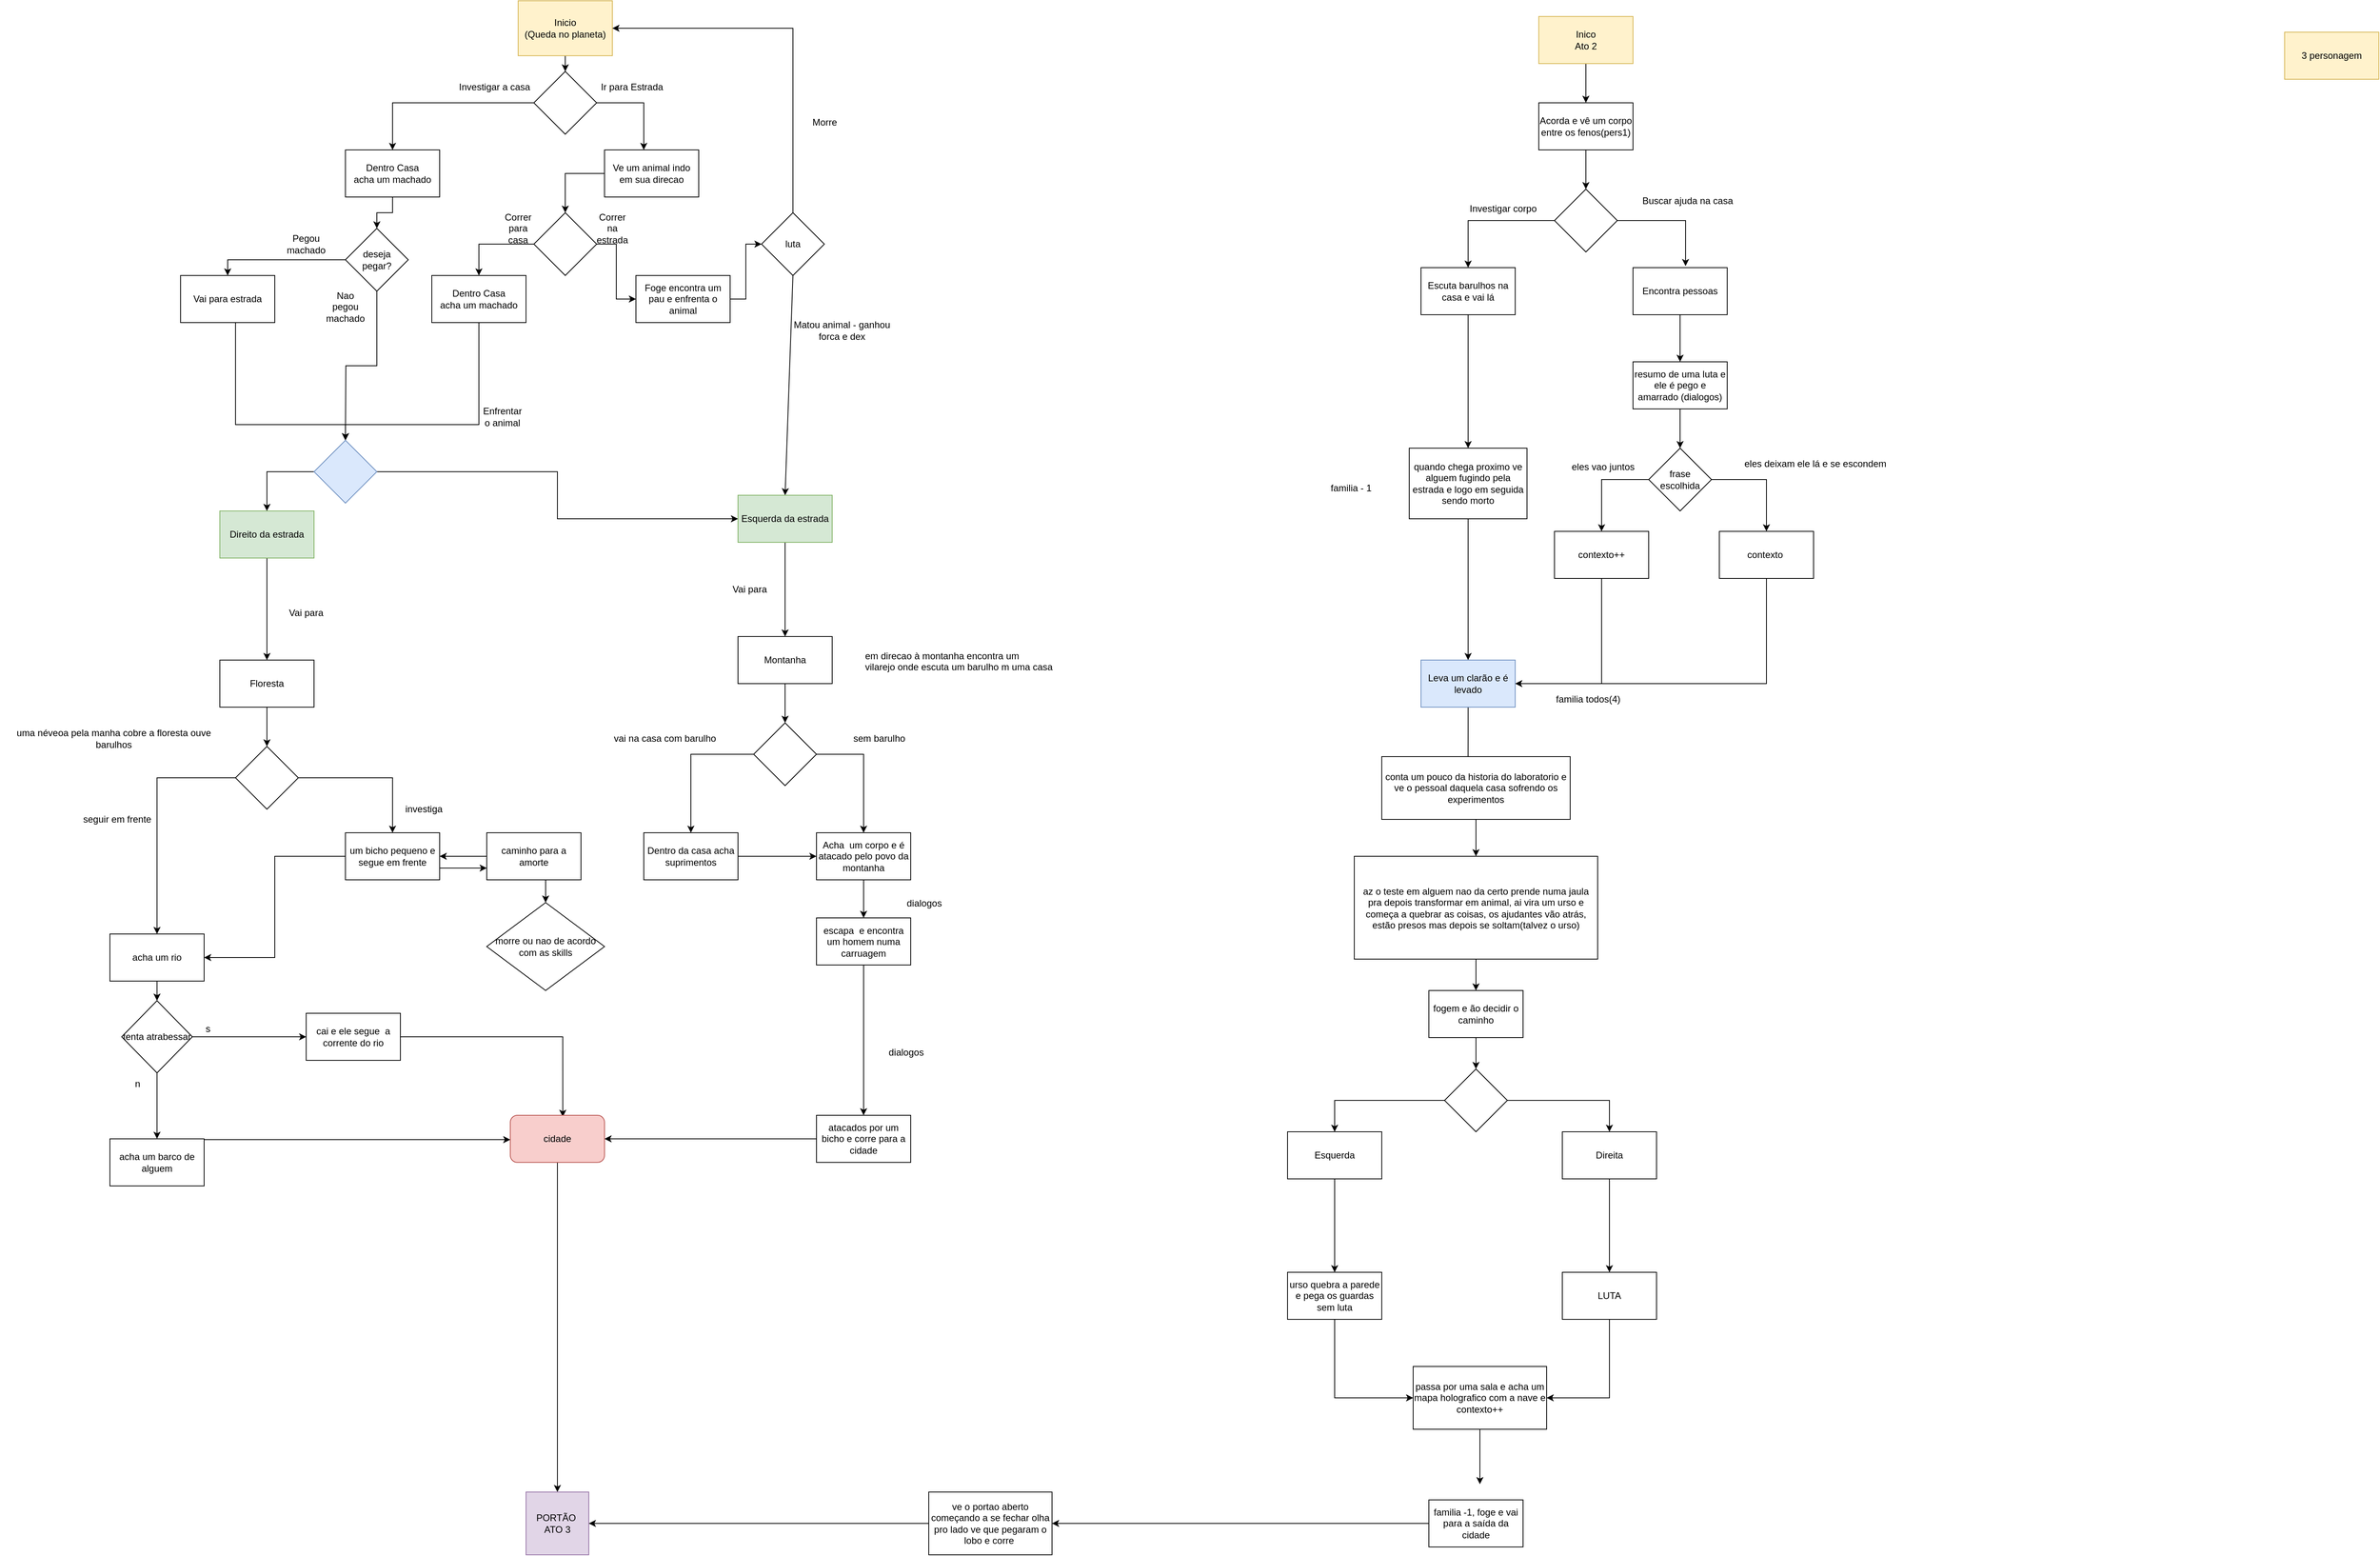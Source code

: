 <mxfile version="12.2.6" type="device" pages="1"><diagram id="U2qiYcvp2Oqb2b_URxkr" name="Page-1"><mxGraphModel dx="1734" dy="500" grid="1" gridSize="10" guides="1" tooltips="1" connect="1" arrows="1" fold="1" page="1" pageScale="1" pageWidth="827" pageHeight="1169" math="0" shadow="0"><root><mxCell id="0"/><mxCell id="1" parent="0"/><mxCell id="ryqL5AeOhukNmF9SLGdR-8" style="edgeStyle=orthogonalEdgeStyle;rounded=0;orthogonalLoop=1;jettySize=auto;html=1;" parent="1" source="ryqL5AeOhukNmF9SLGdR-1" target="ryqL5AeOhukNmF9SLGdR-7" edge="1"><mxGeometry relative="1" as="geometry"/></mxCell><mxCell id="ryqL5AeOhukNmF9SLGdR-1" value="Inicio&lt;br&gt;(Queda no planeta)" style="rounded=0;whiteSpace=wrap;html=1;fillColor=#fff2cc;strokeColor=#d6b656;" parent="1" vertex="1"><mxGeometry x="430" width="120" height="70" as="geometry"/></mxCell><mxCell id="ryqL5AeOhukNmF9SLGdR-35" style="edgeStyle=orthogonalEdgeStyle;rounded=0;orthogonalLoop=1;jettySize=auto;html=1;entryX=0.5;entryY=0;entryDx=0;entryDy=0;" parent="1" source="ryqL5AeOhukNmF9SLGdR-3" target="ryqL5AeOhukNmF9SLGdR-34" edge="1"><mxGeometry relative="1" as="geometry"/></mxCell><mxCell id="ryqL5AeOhukNmF9SLGdR-3" value="Dentro Casa&lt;br&gt;acha um machado" style="rounded=0;whiteSpace=wrap;html=1;" parent="1" vertex="1"><mxGeometry x="210" y="190" width="120" height="60" as="geometry"/></mxCell><mxCell id="ryqL5AeOhukNmF9SLGdR-14" style="edgeStyle=orthogonalEdgeStyle;rounded=0;orthogonalLoop=1;jettySize=auto;html=1;entryX=0.5;entryY=0;entryDx=0;entryDy=0;" parent="1" source="ryqL5AeOhukNmF9SLGdR-4" target="ryqL5AeOhukNmF9SLGdR-13" edge="1"><mxGeometry relative="1" as="geometry"/></mxCell><mxCell id="ryqL5AeOhukNmF9SLGdR-4" value="Ve um animal indo em sua direcao" style="rounded=0;whiteSpace=wrap;html=1;" parent="1" vertex="1"><mxGeometry x="540" y="190" width="120" height="60" as="geometry"/></mxCell><mxCell id="ryqL5AeOhukNmF9SLGdR-9" style="edgeStyle=orthogonalEdgeStyle;rounded=0;orthogonalLoop=1;jettySize=auto;html=1;" parent="1" source="ryqL5AeOhukNmF9SLGdR-7" target="ryqL5AeOhukNmF9SLGdR-3" edge="1"><mxGeometry relative="1" as="geometry"/></mxCell><mxCell id="ryqL5AeOhukNmF9SLGdR-10" style="edgeStyle=orthogonalEdgeStyle;rounded=0;orthogonalLoop=1;jettySize=auto;html=1;" parent="1" source="ryqL5AeOhukNmF9SLGdR-7" target="ryqL5AeOhukNmF9SLGdR-4" edge="1"><mxGeometry relative="1" as="geometry"><Array as="points"><mxPoint x="590" y="130"/></Array></mxGeometry></mxCell><mxCell id="ryqL5AeOhukNmF9SLGdR-7" value="" style="rhombus;whiteSpace=wrap;html=1;" parent="1" vertex="1"><mxGeometry x="450" y="90" width="80" height="80" as="geometry"/></mxCell><mxCell id="ryqL5AeOhukNmF9SLGdR-11" value="Ir para Estrada" style="text;html=1;strokeColor=none;fillColor=none;align=center;verticalAlign=middle;whiteSpace=wrap;rounded=0;" parent="1" vertex="1"><mxGeometry x="530" y="100" width="90" height="20" as="geometry"/></mxCell><mxCell id="ryqL5AeOhukNmF9SLGdR-12" value="Investigar a casa" style="text;html=1;strokeColor=none;fillColor=none;align=center;verticalAlign=middle;whiteSpace=wrap;rounded=0;" parent="1" vertex="1"><mxGeometry x="350" y="100" width="100" height="20" as="geometry"/></mxCell><mxCell id="ryqL5AeOhukNmF9SLGdR-17" style="edgeStyle=orthogonalEdgeStyle;rounded=0;orthogonalLoop=1;jettySize=auto;html=1;entryX=0;entryY=0.5;entryDx=0;entryDy=0;" parent="1" source="ryqL5AeOhukNmF9SLGdR-13" target="ryqL5AeOhukNmF9SLGdR-16" edge="1"><mxGeometry relative="1" as="geometry"/></mxCell><mxCell id="ryqL5AeOhukNmF9SLGdR-27" style="edgeStyle=orthogonalEdgeStyle;rounded=0;orthogonalLoop=1;jettySize=auto;html=1;entryX=0.5;entryY=0;entryDx=0;entryDy=0;" parent="1" source="ryqL5AeOhukNmF9SLGdR-13" target="ryqL5AeOhukNmF9SLGdR-26" edge="1"><mxGeometry relative="1" as="geometry"/></mxCell><mxCell id="ryqL5AeOhukNmF9SLGdR-13" value="" style="rhombus;whiteSpace=wrap;html=1;" parent="1" vertex="1"><mxGeometry x="450" y="270" width="80" height="80" as="geometry"/></mxCell><mxCell id="ryqL5AeOhukNmF9SLGdR-21" style="edgeStyle=orthogonalEdgeStyle;rounded=0;orthogonalLoop=1;jettySize=auto;html=1;entryX=0;entryY=0.5;entryDx=0;entryDy=0;" parent="1" source="ryqL5AeOhukNmF9SLGdR-16" target="ryqL5AeOhukNmF9SLGdR-20" edge="1"><mxGeometry relative="1" as="geometry"/></mxCell><mxCell id="ryqL5AeOhukNmF9SLGdR-16" value="Foge encontra um pau e enfrenta o animal" style="rounded=0;whiteSpace=wrap;html=1;" parent="1" vertex="1"><mxGeometry x="580" y="350" width="120" height="60" as="geometry"/></mxCell><mxCell id="ryqL5AeOhukNmF9SLGdR-18" value="Correr na estrada" style="text;html=1;strokeColor=none;fillColor=none;align=center;verticalAlign=middle;whiteSpace=wrap;rounded=0;" parent="1" vertex="1"><mxGeometry x="530" y="280" width="40" height="20" as="geometry"/></mxCell><mxCell id="ryqL5AeOhukNmF9SLGdR-19" value="Correr para casa" style="text;html=1;strokeColor=none;fillColor=none;align=center;verticalAlign=middle;whiteSpace=wrap;rounded=0;" parent="1" vertex="1"><mxGeometry x="410" y="280" width="40" height="20" as="geometry"/></mxCell><mxCell id="ryqL5AeOhukNmF9SLGdR-22" style="edgeStyle=orthogonalEdgeStyle;rounded=0;orthogonalLoop=1;jettySize=auto;html=1;entryX=1;entryY=0.5;entryDx=0;entryDy=0;" parent="1" source="ryqL5AeOhukNmF9SLGdR-20" target="ryqL5AeOhukNmF9SLGdR-1" edge="1"><mxGeometry relative="1" as="geometry"><mxPoint x="780" y="20" as="targetPoint"/><Array as="points"><mxPoint x="780" y="35"/></Array></mxGeometry></mxCell><mxCell id="ryqL5AeOhukNmF9SLGdR-20" value="luta" style="rhombus;whiteSpace=wrap;html=1;" parent="1" vertex="1"><mxGeometry x="740" y="270" width="80" height="80" as="geometry"/></mxCell><mxCell id="ryqL5AeOhukNmF9SLGdR-23" value="Morre" style="text;html=1;strokeColor=none;fillColor=none;align=center;verticalAlign=middle;whiteSpace=wrap;rounded=0;" parent="1" vertex="1"><mxGeometry x="787.5" y="130" width="65" height="50" as="geometry"/></mxCell><mxCell id="ryqL5AeOhukNmF9SLGdR-24" value="" style="endArrow=classic;html=1;exitX=0.5;exitY=1;exitDx=0;exitDy=0;entryX=0.5;entryY=0;entryDx=0;entryDy=0;" parent="1" source="ryqL5AeOhukNmF9SLGdR-20" target="ryqL5AeOhukNmF9SLGdR-46" edge="1"><mxGeometry width="50" height="50" relative="1" as="geometry"><mxPoint x="760" y="430" as="sourcePoint"/><mxPoint x="780" y="410" as="targetPoint"/></mxGeometry></mxCell><mxCell id="ryqL5AeOhukNmF9SLGdR-25" value="Matou animal - ganhou forca e dex&lt;br&gt;" style="text;html=1;strokeColor=none;fillColor=none;align=center;verticalAlign=middle;whiteSpace=wrap;rounded=0;" parent="1" vertex="1"><mxGeometry x="780" y="390" width="125" height="60" as="geometry"/></mxCell><mxCell id="5Y2vTvkrrukpFgFzUwkt-1" style="edgeStyle=orthogonalEdgeStyle;rounded=0;orthogonalLoop=1;jettySize=auto;html=1;exitX=0.5;exitY=1;exitDx=0;exitDy=0;entryX=0.5;entryY=0;entryDx=0;entryDy=0;" parent="1" source="ryqL5AeOhukNmF9SLGdR-26" target="ryqL5AeOhukNmF9SLGdR-48" edge="1"><mxGeometry relative="1" as="geometry"><Array as="points"><mxPoint x="380" y="540"/><mxPoint x="210" y="540"/></Array></mxGeometry></mxCell><mxCell id="ryqL5AeOhukNmF9SLGdR-26" value="Dentro Casa&lt;br&gt;acha um machado" style="rounded=0;whiteSpace=wrap;html=1;" parent="1" vertex="1"><mxGeometry x="320" y="350" width="120" height="60" as="geometry"/></mxCell><mxCell id="ryqL5AeOhukNmF9SLGdR-33" value="Enfrentar o animal" style="text;html=1;strokeColor=none;fillColor=none;align=center;verticalAlign=middle;whiteSpace=wrap;rounded=0;" parent="1" vertex="1"><mxGeometry x="390" y="520" width="40" height="20" as="geometry"/></mxCell><mxCell id="ryqL5AeOhukNmF9SLGdR-36" style="edgeStyle=orthogonalEdgeStyle;rounded=0;orthogonalLoop=1;jettySize=auto;html=1;entryX=0.5;entryY=0;entryDx=0;entryDy=0;" parent="1" source="ryqL5AeOhukNmF9SLGdR-34" target="ryqL5AeOhukNmF9SLGdR-38" edge="1"><mxGeometry relative="1" as="geometry"><mxPoint x="180" y="330" as="targetPoint"/></mxGeometry></mxCell><mxCell id="ryqL5AeOhukNmF9SLGdR-40" style="edgeStyle=orthogonalEdgeStyle;rounded=0;orthogonalLoop=1;jettySize=auto;html=1;" parent="1" source="ryqL5AeOhukNmF9SLGdR-34" edge="1"><mxGeometry relative="1" as="geometry"><mxPoint x="210" y="560" as="targetPoint"/></mxGeometry></mxCell><mxCell id="ryqL5AeOhukNmF9SLGdR-34" value="deseja &lt;br&gt;pegar?" style="rhombus;whiteSpace=wrap;html=1;" parent="1" vertex="1"><mxGeometry x="210" y="290" width="80" height="80" as="geometry"/></mxCell><mxCell id="ryqL5AeOhukNmF9SLGdR-49" style="edgeStyle=orthogonalEdgeStyle;rounded=0;orthogonalLoop=1;jettySize=auto;html=1;entryX=0.5;entryY=0;entryDx=0;entryDy=0;" parent="1" source="ryqL5AeOhukNmF9SLGdR-38" target="ryqL5AeOhukNmF9SLGdR-48" edge="1"><mxGeometry relative="1" as="geometry"><Array as="points"><mxPoint x="70" y="540"/><mxPoint x="210" y="540"/></Array></mxGeometry></mxCell><mxCell id="ryqL5AeOhukNmF9SLGdR-38" value="Vai para estrada" style="rounded=0;whiteSpace=wrap;html=1;" parent="1" vertex="1"><mxGeometry y="350" width="120" height="60" as="geometry"/></mxCell><mxCell id="ryqL5AeOhukNmF9SLGdR-41" value="Nao pegou machado" style="text;html=1;strokeColor=none;fillColor=none;align=center;verticalAlign=middle;whiteSpace=wrap;rounded=0;" parent="1" vertex="1"><mxGeometry x="190" y="380" width="40" height="20" as="geometry"/></mxCell><mxCell id="ryqL5AeOhukNmF9SLGdR-42" value="Pegou machado" style="text;html=1;strokeColor=none;fillColor=none;align=center;verticalAlign=middle;whiteSpace=wrap;rounded=0;" parent="1" vertex="1"><mxGeometry x="140" y="300" width="40" height="20" as="geometry"/></mxCell><mxCell id="aaVtyTD0Q7FoSZ9LjQFX-4" style="edgeStyle=orthogonalEdgeStyle;rounded=0;orthogonalLoop=1;jettySize=auto;html=1;exitX=0.5;exitY=1;exitDx=0;exitDy=0;" parent="1" source="ryqL5AeOhukNmF9SLGdR-46" target="aaVtyTD0Q7FoSZ9LjQFX-3" edge="1"><mxGeometry relative="1" as="geometry"/></mxCell><mxCell id="ryqL5AeOhukNmF9SLGdR-46" value="Esquerda da estrada" style="rounded=0;whiteSpace=wrap;html=1;fillColor=#d5e8d4;strokeColor=#82b366;" parent="1" vertex="1"><mxGeometry x="710" y="630" width="120" height="60" as="geometry"/></mxCell><mxCell id="aaVtyTD0Q7FoSZ9LjQFX-2" style="edgeStyle=orthogonalEdgeStyle;rounded=0;orthogonalLoop=1;jettySize=auto;html=1;exitX=0.5;exitY=1;exitDx=0;exitDy=0;" parent="1" source="ryqL5AeOhukNmF9SLGdR-47" target="aaVtyTD0Q7FoSZ9LjQFX-1" edge="1"><mxGeometry relative="1" as="geometry"/></mxCell><mxCell id="ryqL5AeOhukNmF9SLGdR-47" value="Direito da estrada" style="rounded=0;whiteSpace=wrap;html=1;fillColor=#d5e8d4;strokeColor=#82b366;" parent="1" vertex="1"><mxGeometry x="50" y="650" width="120" height="60" as="geometry"/></mxCell><mxCell id="ryqL5AeOhukNmF9SLGdR-50" style="edgeStyle=orthogonalEdgeStyle;rounded=0;orthogonalLoop=1;jettySize=auto;html=1;entryX=0.5;entryY=0;entryDx=0;entryDy=0;" parent="1" source="ryqL5AeOhukNmF9SLGdR-48" target="ryqL5AeOhukNmF9SLGdR-47" edge="1"><mxGeometry relative="1" as="geometry"><Array as="points"><mxPoint x="110" y="600"/></Array></mxGeometry></mxCell><mxCell id="Y5-E0a8Ts1Yp2OZv3IG2-51" style="edgeStyle=orthogonalEdgeStyle;rounded=0;orthogonalLoop=1;jettySize=auto;html=1;entryX=0;entryY=0.5;entryDx=0;entryDy=0;" parent="1" source="ryqL5AeOhukNmF9SLGdR-48" target="ryqL5AeOhukNmF9SLGdR-46" edge="1"><mxGeometry relative="1" as="geometry"/></mxCell><mxCell id="ryqL5AeOhukNmF9SLGdR-48" value="" style="rhombus;whiteSpace=wrap;html=1;fillColor=#dae8fc;strokeColor=#6c8ebf;" parent="1" vertex="1"><mxGeometry x="170" y="560" width="80" height="80" as="geometry"/></mxCell><mxCell id="aaVtyTD0Q7FoSZ9LjQFX-10" style="edgeStyle=orthogonalEdgeStyle;rounded=0;orthogonalLoop=1;jettySize=auto;html=1;exitX=0.5;exitY=1;exitDx=0;exitDy=0;entryX=0.5;entryY=0;entryDx=0;entryDy=0;" parent="1" source="aaVtyTD0Q7FoSZ9LjQFX-1" target="aaVtyTD0Q7FoSZ9LjQFX-8" edge="1"><mxGeometry relative="1" as="geometry"/></mxCell><mxCell id="aaVtyTD0Q7FoSZ9LjQFX-1" value="Floresta" style="rounded=0;whiteSpace=wrap;html=1;" parent="1" vertex="1"><mxGeometry x="50" y="840" width="120" height="60" as="geometry"/></mxCell><mxCell id="aaVtyTD0Q7FoSZ9LjQFX-25" style="edgeStyle=orthogonalEdgeStyle;rounded=0;orthogonalLoop=1;jettySize=auto;html=1;exitX=0.5;exitY=1;exitDx=0;exitDy=0;entryX=0.5;entryY=0;entryDx=0;entryDy=0;" parent="1" source="aaVtyTD0Q7FoSZ9LjQFX-3" target="aaVtyTD0Q7FoSZ9LjQFX-7" edge="1"><mxGeometry relative="1" as="geometry"/></mxCell><mxCell id="aaVtyTD0Q7FoSZ9LjQFX-3" value="Montanha" style="rounded=0;whiteSpace=wrap;html=1;" parent="1" vertex="1"><mxGeometry x="710" y="810" width="120" height="60" as="geometry"/></mxCell><mxCell id="aaVtyTD0Q7FoSZ9LjQFX-5" value="Vai para" style="text;html=1;strokeColor=none;fillColor=none;align=center;verticalAlign=middle;whiteSpace=wrap;rounded=0;" parent="1" vertex="1"><mxGeometry x="125" y="770" width="70" height="20" as="geometry"/></mxCell><mxCell id="aaVtyTD0Q7FoSZ9LjQFX-6" value="Vai para" style="text;html=1;strokeColor=none;fillColor=none;align=center;verticalAlign=middle;whiteSpace=wrap;rounded=0;" parent="1" vertex="1"><mxGeometry x="690" y="740" width="70" height="20" as="geometry"/></mxCell><mxCell id="aaVtyTD0Q7FoSZ9LjQFX-23" style="edgeStyle=orthogonalEdgeStyle;rounded=0;orthogonalLoop=1;jettySize=auto;html=1;exitX=0;exitY=0.5;exitDx=0;exitDy=0;" parent="1" source="aaVtyTD0Q7FoSZ9LjQFX-7" target="aaVtyTD0Q7FoSZ9LjQFX-18" edge="1"><mxGeometry relative="1" as="geometry"/></mxCell><mxCell id="aaVtyTD0Q7FoSZ9LjQFX-24" style="edgeStyle=orthogonalEdgeStyle;rounded=0;orthogonalLoop=1;jettySize=auto;html=1;exitX=1;exitY=0.5;exitDx=0;exitDy=0;" parent="1" source="aaVtyTD0Q7FoSZ9LjQFX-7" target="aaVtyTD0Q7FoSZ9LjQFX-19" edge="1"><mxGeometry relative="1" as="geometry"/></mxCell><mxCell id="aaVtyTD0Q7FoSZ9LjQFX-7" value="" style="rhombus;whiteSpace=wrap;html=1;" parent="1" vertex="1"><mxGeometry x="730" y="920" width="80" height="80" as="geometry"/></mxCell><mxCell id="aaVtyTD0Q7FoSZ9LjQFX-13" style="edgeStyle=orthogonalEdgeStyle;rounded=0;orthogonalLoop=1;jettySize=auto;html=1;" parent="1" source="aaVtyTD0Q7FoSZ9LjQFX-8" target="aaVtyTD0Q7FoSZ9LjQFX-11" edge="1"><mxGeometry relative="1" as="geometry"/></mxCell><mxCell id="aaVtyTD0Q7FoSZ9LjQFX-14" style="edgeStyle=orthogonalEdgeStyle;rounded=0;orthogonalLoop=1;jettySize=auto;html=1;exitX=1;exitY=0.5;exitDx=0;exitDy=0;" parent="1" source="aaVtyTD0Q7FoSZ9LjQFX-8" target="aaVtyTD0Q7FoSZ9LjQFX-12" edge="1"><mxGeometry relative="1" as="geometry"/></mxCell><mxCell id="aaVtyTD0Q7FoSZ9LjQFX-8" value="" style="rhombus;whiteSpace=wrap;html=1;" parent="1" vertex="1"><mxGeometry x="70" y="950" width="80" height="80" as="geometry"/></mxCell><mxCell id="aaVtyTD0Q7FoSZ9LjQFX-9" value="uma néveoa pela manha cobre a floresta ouve barulhos" style="text;html=1;strokeColor=none;fillColor=none;align=center;verticalAlign=middle;whiteSpace=wrap;rounded=0;" parent="1" vertex="1"><mxGeometry x="-230" y="930" width="290" height="20" as="geometry"/></mxCell><mxCell id="5Y2vTvkrrukpFgFzUwkt-11" style="edgeStyle=orthogonalEdgeStyle;rounded=0;orthogonalLoop=1;jettySize=auto;html=1;exitX=0.5;exitY=1;exitDx=0;exitDy=0;" parent="1" source="aaVtyTD0Q7FoSZ9LjQFX-11" target="5Y2vTvkrrukpFgFzUwkt-10" edge="1"><mxGeometry relative="1" as="geometry"/></mxCell><mxCell id="aaVtyTD0Q7FoSZ9LjQFX-11" value="acha um rio" style="rounded=0;whiteSpace=wrap;html=1;" parent="1" vertex="1"><mxGeometry x="-90" y="1189" width="120" height="60" as="geometry"/></mxCell><mxCell id="5Y2vTvkrrukpFgFzUwkt-23" style="edgeStyle=orthogonalEdgeStyle;rounded=0;orthogonalLoop=1;jettySize=auto;html=1;entryX=1;entryY=0.5;entryDx=0;entryDy=0;" parent="1" source="aaVtyTD0Q7FoSZ9LjQFX-12" target="aaVtyTD0Q7FoSZ9LjQFX-11" edge="1"><mxGeometry relative="1" as="geometry"/></mxCell><mxCell id="5Y2vTvkrrukpFgFzUwkt-30" style="edgeStyle=orthogonalEdgeStyle;rounded=0;orthogonalLoop=1;jettySize=auto;html=1;exitX=1;exitY=0.75;exitDx=0;exitDy=0;entryX=0;entryY=0.75;entryDx=0;entryDy=0;" parent="1" source="aaVtyTD0Q7FoSZ9LjQFX-12" target="5Y2vTvkrrukpFgFzUwkt-26" edge="1"><mxGeometry relative="1" as="geometry"/></mxCell><mxCell id="aaVtyTD0Q7FoSZ9LjQFX-12" value="um bicho pequeno e segue em frente" style="rounded=0;whiteSpace=wrap;html=1;" parent="1" vertex="1"><mxGeometry x="210" y="1060" width="120" height="60" as="geometry"/></mxCell><mxCell id="aaVtyTD0Q7FoSZ9LjQFX-15" value="s" style="text;html=1;strokeColor=none;fillColor=none;align=center;verticalAlign=middle;whiteSpace=wrap;rounded=0;" parent="1" vertex="1"><mxGeometry x="15" y="1300" width="40" height="20" as="geometry"/></mxCell><mxCell id="aaVtyTD0Q7FoSZ9LjQFX-16" value="investiga" style="text;html=1;strokeColor=none;fillColor=none;align=center;verticalAlign=middle;whiteSpace=wrap;rounded=0;" parent="1" vertex="1"><mxGeometry x="290" y="1020" width="40" height="20" as="geometry"/></mxCell><mxCell id="aaVtyTD0Q7FoSZ9LjQFX-17" value="seguir em frente" style="text;html=1;resizable=0;points=[];autosize=1;align=left;verticalAlign=top;spacingTop=-4;" parent="1" vertex="1"><mxGeometry x="-126" y="1033" width="100" height="20" as="geometry"/></mxCell><mxCell id="5Y2vTvkrrukpFgFzUwkt-3" style="edgeStyle=orthogonalEdgeStyle;rounded=0;orthogonalLoop=1;jettySize=auto;html=1;exitX=1;exitY=0.5;exitDx=0;exitDy=0;entryX=0;entryY=0.5;entryDx=0;entryDy=0;" parent="1" source="aaVtyTD0Q7FoSZ9LjQFX-18" target="aaVtyTD0Q7FoSZ9LjQFX-19" edge="1"><mxGeometry relative="1" as="geometry"/></mxCell><mxCell id="aaVtyTD0Q7FoSZ9LjQFX-18" value="Dentro da casa acha suprimentos" style="rounded=0;whiteSpace=wrap;html=1;" parent="1" vertex="1"><mxGeometry x="590" y="1060" width="120" height="60" as="geometry"/></mxCell><mxCell id="5Y2vTvkrrukpFgFzUwkt-6" style="edgeStyle=orthogonalEdgeStyle;rounded=0;orthogonalLoop=1;jettySize=auto;html=1;entryX=0.5;entryY=0;entryDx=0;entryDy=0;" parent="1" source="aaVtyTD0Q7FoSZ9LjQFX-19" target="5Y2vTvkrrukpFgFzUwkt-4" edge="1"><mxGeometry relative="1" as="geometry"/></mxCell><mxCell id="aaVtyTD0Q7FoSZ9LjQFX-19" value="Acha&amp;nbsp; um corpo e é atacado pelo povo da montanha" style="rounded=0;whiteSpace=wrap;html=1;" parent="1" vertex="1"><mxGeometry x="810" y="1060" width="120" height="60" as="geometry"/></mxCell><mxCell id="aaVtyTD0Q7FoSZ9LjQFX-20" value="em direcao à montanha encontra um&amp;nbsp; &lt;br&gt;vilarejo onde escuta um barulho m uma casa" style="text;html=1;resizable=0;points=[];autosize=1;align=left;verticalAlign=top;spacingTop=-4;" parent="1" vertex="1"><mxGeometry x="870" y="825" width="250" height="30" as="geometry"/></mxCell><mxCell id="aaVtyTD0Q7FoSZ9LjQFX-21" value="vai na casa com barulho" style="text;html=1;resizable=0;points=[];autosize=1;align=left;verticalAlign=top;spacingTop=-4;" parent="1" vertex="1"><mxGeometry x="550" y="930" width="150" height="20" as="geometry"/></mxCell><mxCell id="aaVtyTD0Q7FoSZ9LjQFX-22" value="sem barulho" style="text;html=1;resizable=0;points=[];autosize=1;align=left;verticalAlign=top;spacingTop=-4;" parent="1" vertex="1"><mxGeometry x="855" y="930" width="80" height="20" as="geometry"/></mxCell><mxCell id="5Y2vTvkrrukpFgFzUwkt-9" style="edgeStyle=orthogonalEdgeStyle;rounded=0;orthogonalLoop=1;jettySize=auto;html=1;" parent="1" source="5Y2vTvkrrukpFgFzUwkt-4" target="5Y2vTvkrrukpFgFzUwkt-5" edge="1"><mxGeometry relative="1" as="geometry"/></mxCell><mxCell id="5Y2vTvkrrukpFgFzUwkt-4" value="escapa&amp;nbsp; e encontra um homem numa carruagem" style="rounded=0;whiteSpace=wrap;html=1;" parent="1" vertex="1"><mxGeometry x="810" y="1168.5" width="120" height="60" as="geometry"/></mxCell><mxCell id="5Y2vTvkrrukpFgFzUwkt-21" style="edgeStyle=orthogonalEdgeStyle;rounded=0;orthogonalLoop=1;jettySize=auto;html=1;exitX=0;exitY=0.5;exitDx=0;exitDy=0;entryX=1;entryY=0.5;entryDx=0;entryDy=0;" parent="1" source="5Y2vTvkrrukpFgFzUwkt-5" target="5Y2vTvkrrukpFgFzUwkt-18" edge="1"><mxGeometry relative="1" as="geometry"/></mxCell><mxCell id="5Y2vTvkrrukpFgFzUwkt-5" value="atacados por um bicho e corre para a cidade" style="rounded=0;whiteSpace=wrap;html=1;" parent="1" vertex="1"><mxGeometry x="810" y="1420" width="120" height="60" as="geometry"/></mxCell><mxCell id="5Y2vTvkrrukpFgFzUwkt-7" value="dialogos" style="text;html=1;resizable=0;points=[];autosize=1;align=left;verticalAlign=top;spacingTop=-4;" parent="1" vertex="1"><mxGeometry x="923" y="1140" width="60" height="20" as="geometry"/></mxCell><mxCell id="5Y2vTvkrrukpFgFzUwkt-8" value="dialogos" style="text;html=1;resizable=0;points=[];autosize=1;align=left;verticalAlign=top;spacingTop=-4;" parent="1" vertex="1"><mxGeometry x="900" y="1330" width="60" height="20" as="geometry"/></mxCell><mxCell id="5Y2vTvkrrukpFgFzUwkt-15" style="edgeStyle=orthogonalEdgeStyle;rounded=0;orthogonalLoop=1;jettySize=auto;html=1;exitX=0.5;exitY=1;exitDx=0;exitDy=0;" parent="1" source="5Y2vTvkrrukpFgFzUwkt-10" target="5Y2vTvkrrukpFgFzUwkt-14" edge="1"><mxGeometry relative="1" as="geometry"/></mxCell><mxCell id="5Y2vTvkrrukpFgFzUwkt-16" style="edgeStyle=orthogonalEdgeStyle;rounded=0;orthogonalLoop=1;jettySize=auto;html=1;exitX=1;exitY=0.5;exitDx=0;exitDy=0;entryX=0;entryY=0.5;entryDx=0;entryDy=0;" parent="1" source="5Y2vTvkrrukpFgFzUwkt-10" target="5Y2vTvkrrukpFgFzUwkt-13" edge="1"><mxGeometry relative="1" as="geometry"/></mxCell><mxCell id="5Y2vTvkrrukpFgFzUwkt-10" value="tenta atrabessar" style="rhombus;whiteSpace=wrap;html=1;" parent="1" vertex="1"><mxGeometry x="-75" y="1274" width="90" height="92" as="geometry"/></mxCell><mxCell id="5Y2vTvkrrukpFgFzUwkt-12" value="n" style="text;html=1;resizable=0;points=[];autosize=1;align=left;verticalAlign=top;spacingTop=-4;" parent="1" vertex="1"><mxGeometry x="-60" y="1370" width="20" height="20" as="geometry"/></mxCell><mxCell id="5Y2vTvkrrukpFgFzUwkt-19" style="edgeStyle=orthogonalEdgeStyle;rounded=0;orthogonalLoop=1;jettySize=auto;html=1;exitX=1;exitY=0.5;exitDx=0;exitDy=0;entryX=0.557;entryY=0.033;entryDx=0;entryDy=0;entryPerimeter=0;" parent="1" source="5Y2vTvkrrukpFgFzUwkt-13" target="5Y2vTvkrrukpFgFzUwkt-18" edge="1"><mxGeometry relative="1" as="geometry"/></mxCell><mxCell id="5Y2vTvkrrukpFgFzUwkt-13" value="cai e ele segue&amp;nbsp; a corrente do rio" style="rounded=0;whiteSpace=wrap;html=1;" parent="1" vertex="1"><mxGeometry x="160" y="1290" width="120" height="60" as="geometry"/></mxCell><mxCell id="5Y2vTvkrrukpFgFzUwkt-20" style="edgeStyle=orthogonalEdgeStyle;rounded=0;orthogonalLoop=1;jettySize=auto;html=1;exitX=1;exitY=0.5;exitDx=0;exitDy=0;" parent="1" source="5Y2vTvkrrukpFgFzUwkt-14" target="5Y2vTvkrrukpFgFzUwkt-18" edge="1"><mxGeometry relative="1" as="geometry"><Array as="points"><mxPoint x="29" y="1451"/></Array></mxGeometry></mxCell><mxCell id="5Y2vTvkrrukpFgFzUwkt-14" value="acha um barco de alguem" style="rounded=0;whiteSpace=wrap;html=1;" parent="1" vertex="1"><mxGeometry x="-90" y="1450" width="120" height="60" as="geometry"/></mxCell><mxCell id="dLfNppcMPjaep6smYfDL-73" style="edgeStyle=orthogonalEdgeStyle;rounded=0;orthogonalLoop=1;jettySize=auto;html=1;exitX=0.5;exitY=1;exitDx=0;exitDy=0;" edge="1" parent="1" source="5Y2vTvkrrukpFgFzUwkt-18" target="dLfNppcMPjaep6smYfDL-72"><mxGeometry relative="1" as="geometry"/></mxCell><mxCell id="5Y2vTvkrrukpFgFzUwkt-18" value="cidade" style="rounded=1;whiteSpace=wrap;html=1;fillColor=#f8cecc;strokeColor=#b85450;" parent="1" vertex="1"><mxGeometry x="420" y="1420" width="120" height="60" as="geometry"/></mxCell><mxCell id="5Y2vTvkrrukpFgFzUwkt-29" value="" style="edgeStyle=orthogonalEdgeStyle;rounded=0;orthogonalLoop=1;jettySize=auto;html=1;" parent="1" source="5Y2vTvkrrukpFgFzUwkt-26" target="aaVtyTD0Q7FoSZ9LjQFX-12" edge="1"><mxGeometry relative="1" as="geometry"/></mxCell><mxCell id="5Y2vTvkrrukpFgFzUwkt-32" style="edgeStyle=orthogonalEdgeStyle;rounded=0;orthogonalLoop=1;jettySize=auto;html=1;exitX=0.5;exitY=1;exitDx=0;exitDy=0;entryX=0.5;entryY=0;entryDx=0;entryDy=0;" parent="1" source="5Y2vTvkrrukpFgFzUwkt-26" target="5Y2vTvkrrukpFgFzUwkt-31" edge="1"><mxGeometry relative="1" as="geometry"/></mxCell><mxCell id="5Y2vTvkrrukpFgFzUwkt-26" value="caminho para a amorte" style="rounded=0;whiteSpace=wrap;html=1;" parent="1" vertex="1"><mxGeometry x="390" y="1060" width="120" height="60" as="geometry"/></mxCell><mxCell id="5Y2vTvkrrukpFgFzUwkt-31" value="morre ou nao de acordo com as skills" style="rhombus;whiteSpace=wrap;html=1;" parent="1" vertex="1"><mxGeometry x="390" y="1149" width="150" height="112" as="geometry"/></mxCell><mxCell id="dLfNppcMPjaep6smYfDL-26" style="edgeStyle=orthogonalEdgeStyle;rounded=0;orthogonalLoop=1;jettySize=auto;html=1;exitX=0.5;exitY=1;exitDx=0;exitDy=0;entryX=0.5;entryY=0;entryDx=0;entryDy=0;" edge="1" parent="1" source="dLfNppcMPjaep6smYfDL-1" target="dLfNppcMPjaep6smYfDL-3"><mxGeometry relative="1" as="geometry"/></mxCell><mxCell id="dLfNppcMPjaep6smYfDL-1" value="Inico&lt;br&gt;Ato 2" style="rounded=0;whiteSpace=wrap;html=1;fillColor=#fff2cc;strokeColor=#d6b656;" vertex="1" parent="1"><mxGeometry x="1730" y="20" width="120" height="60" as="geometry"/></mxCell><mxCell id="dLfNppcMPjaep6smYfDL-27" style="edgeStyle=orthogonalEdgeStyle;rounded=0;orthogonalLoop=1;jettySize=auto;html=1;exitX=0.5;exitY=1;exitDx=0;exitDy=0;entryX=0.5;entryY=0;entryDx=0;entryDy=0;" edge="1" parent="1" source="dLfNppcMPjaep6smYfDL-3" target="dLfNppcMPjaep6smYfDL-4"><mxGeometry relative="1" as="geometry"/></mxCell><mxCell id="dLfNppcMPjaep6smYfDL-3" value="Acorda e vê um corpo entre os fenos(pers1)" style="rounded=0;whiteSpace=wrap;html=1;" vertex="1" parent="1"><mxGeometry x="1730" y="130" width="120" height="60" as="geometry"/></mxCell><mxCell id="dLfNppcMPjaep6smYfDL-11" style="edgeStyle=orthogonalEdgeStyle;rounded=0;orthogonalLoop=1;jettySize=auto;html=1;exitX=1;exitY=0.5;exitDx=0;exitDy=0;entryX=0.558;entryY=-0.033;entryDx=0;entryDy=0;entryPerimeter=0;" edge="1" parent="1" source="dLfNppcMPjaep6smYfDL-4" target="dLfNppcMPjaep6smYfDL-9"><mxGeometry relative="1" as="geometry"/></mxCell><mxCell id="dLfNppcMPjaep6smYfDL-40" style="edgeStyle=orthogonalEdgeStyle;rounded=0;orthogonalLoop=1;jettySize=auto;html=1;exitX=0;exitY=0.5;exitDx=0;exitDy=0;entryX=0.5;entryY=0;entryDx=0;entryDy=0;" edge="1" parent="1" source="dLfNppcMPjaep6smYfDL-4" target="dLfNppcMPjaep6smYfDL-38"><mxGeometry relative="1" as="geometry"/></mxCell><mxCell id="dLfNppcMPjaep6smYfDL-4" value="" style="rhombus;whiteSpace=wrap;html=1;" vertex="1" parent="1"><mxGeometry x="1750" y="240" width="80" height="80" as="geometry"/></mxCell><mxCell id="dLfNppcMPjaep6smYfDL-46" style="edgeStyle=orthogonalEdgeStyle;rounded=0;orthogonalLoop=1;jettySize=auto;html=1;exitX=0.5;exitY=1;exitDx=0;exitDy=0;entryX=0.458;entryY=0.125;entryDx=0;entryDy=0;entryPerimeter=0;" edge="1" parent="1" source="dLfNppcMPjaep6smYfDL-5" target="dLfNppcMPjaep6smYfDL-45"><mxGeometry relative="1" as="geometry"/></mxCell><mxCell id="dLfNppcMPjaep6smYfDL-5" value="Leva um clarão e é levado" style="rounded=0;whiteSpace=wrap;html=1;fillColor=#dae8fc;strokeColor=#6c8ebf;" vertex="1" parent="1"><mxGeometry x="1580" y="840" width="120" height="60" as="geometry"/></mxCell><mxCell id="dLfNppcMPjaep6smYfDL-6" value="Investigar corpo" style="text;html=1;resizable=0;points=[];autosize=1;align=left;verticalAlign=top;spacingTop=-4;" vertex="1" parent="1"><mxGeometry x="1640" y="255" width="100" height="20" as="geometry"/></mxCell><mxCell id="dLfNppcMPjaep6smYfDL-7" value="Buscar ajuda na casa&lt;br&gt;" style="text;html=1;resizable=0;points=[];autosize=1;align=left;verticalAlign=top;spacingTop=-4;" vertex="1" parent="1"><mxGeometry x="1860" y="245" width="130" height="20" as="geometry"/></mxCell><mxCell id="dLfNppcMPjaep6smYfDL-16" style="edgeStyle=orthogonalEdgeStyle;rounded=0;orthogonalLoop=1;jettySize=auto;html=1;exitX=0.5;exitY=1;exitDx=0;exitDy=0;" edge="1" parent="1" source="dLfNppcMPjaep6smYfDL-9" target="dLfNppcMPjaep6smYfDL-15"><mxGeometry relative="1" as="geometry"/></mxCell><mxCell id="dLfNppcMPjaep6smYfDL-9" value="Encontra pessoas" style="rounded=0;whiteSpace=wrap;html=1;" vertex="1" parent="1"><mxGeometry x="1850" y="340" width="120" height="60" as="geometry"/></mxCell><mxCell id="dLfNppcMPjaep6smYfDL-24" style="edgeStyle=orthogonalEdgeStyle;rounded=0;orthogonalLoop=1;jettySize=auto;html=1;exitX=0.5;exitY=1;exitDx=0;exitDy=0;entryX=0.5;entryY=0;entryDx=0;entryDy=0;" edge="1" parent="1" source="dLfNppcMPjaep6smYfDL-15" target="dLfNppcMPjaep6smYfDL-17"><mxGeometry relative="1" as="geometry"/></mxCell><mxCell id="dLfNppcMPjaep6smYfDL-15" value="resumo de uma luta e ele é pego e amarrado (dialogos)" style="rounded=0;whiteSpace=wrap;html=1;" vertex="1" parent="1"><mxGeometry x="1850" y="460" width="120" height="60" as="geometry"/></mxCell><mxCell id="dLfNppcMPjaep6smYfDL-22" style="edgeStyle=orthogonalEdgeStyle;rounded=0;orthogonalLoop=1;jettySize=auto;html=1;exitX=0;exitY=0.5;exitDx=0;exitDy=0;" edge="1" parent="1" source="dLfNppcMPjaep6smYfDL-17" target="dLfNppcMPjaep6smYfDL-19"><mxGeometry relative="1" as="geometry"/></mxCell><mxCell id="dLfNppcMPjaep6smYfDL-23" style="edgeStyle=orthogonalEdgeStyle;rounded=0;orthogonalLoop=1;jettySize=auto;html=1;exitX=1;exitY=0.5;exitDx=0;exitDy=0;entryX=0.5;entryY=0;entryDx=0;entryDy=0;" edge="1" parent="1" source="dLfNppcMPjaep6smYfDL-17" target="dLfNppcMPjaep6smYfDL-20"><mxGeometry relative="1" as="geometry"/></mxCell><mxCell id="dLfNppcMPjaep6smYfDL-17" value="frase escolhida" style="rhombus;whiteSpace=wrap;html=1;" vertex="1" parent="1"><mxGeometry x="1870" y="570" width="80" height="80" as="geometry"/></mxCell><mxCell id="dLfNppcMPjaep6smYfDL-18" value="eles vao juntos" style="text;html=1;resizable=0;points=[];autosize=1;align=left;verticalAlign=top;spacingTop=-4;" vertex="1" parent="1"><mxGeometry x="1770" y="584" width="100" height="20" as="geometry"/></mxCell><mxCell id="dLfNppcMPjaep6smYfDL-19" value="contexto++" style="rounded=0;whiteSpace=wrap;html=1;" vertex="1" parent="1"><mxGeometry x="1750" y="676" width="120" height="60" as="geometry"/></mxCell><mxCell id="dLfNppcMPjaep6smYfDL-35" style="edgeStyle=orthogonalEdgeStyle;rounded=0;orthogonalLoop=1;jettySize=auto;html=1;exitX=0.5;exitY=1;exitDx=0;exitDy=0;entryX=1;entryY=0.5;entryDx=0;entryDy=0;" edge="1" parent="1" source="dLfNppcMPjaep6smYfDL-20" target="dLfNppcMPjaep6smYfDL-5"><mxGeometry relative="1" as="geometry"/></mxCell><mxCell id="dLfNppcMPjaep6smYfDL-20" value="contexto&amp;nbsp;" style="rounded=0;whiteSpace=wrap;html=1;" vertex="1" parent="1"><mxGeometry x="1960" y="676" width="120" height="60" as="geometry"/></mxCell><mxCell id="dLfNppcMPjaep6smYfDL-21" value="eles deixam ele lá e se escondem" style="text;html=1;resizable=0;points=[];autosize=1;align=left;verticalAlign=top;spacingTop=-4;" vertex="1" parent="1"><mxGeometry x="1990" y="580" width="200" height="20" as="geometry"/></mxCell><mxCell id="dLfNppcMPjaep6smYfDL-37" value="" style="endArrow=none;html=1;entryX=0.5;entryY=1;entryDx=0;entryDy=0;" edge="1" parent="1" target="dLfNppcMPjaep6smYfDL-19"><mxGeometry width="50" height="50" relative="1" as="geometry"><mxPoint x="1810" y="870" as="sourcePoint"/><mxPoint x="1830" y="758" as="targetPoint"/></mxGeometry></mxCell><mxCell id="dLfNppcMPjaep6smYfDL-43" style="edgeStyle=orthogonalEdgeStyle;rounded=0;orthogonalLoop=1;jettySize=auto;html=1;exitX=0.5;exitY=1;exitDx=0;exitDy=0;" edge="1" parent="1" source="dLfNppcMPjaep6smYfDL-38" target="dLfNppcMPjaep6smYfDL-42"><mxGeometry relative="1" as="geometry"/></mxCell><mxCell id="dLfNppcMPjaep6smYfDL-38" value="Escuta barulhos na casa e vai lá" style="rounded=0;whiteSpace=wrap;html=1;" vertex="1" parent="1"><mxGeometry x="1580" y="340" width="120" height="60" as="geometry"/></mxCell><mxCell id="dLfNppcMPjaep6smYfDL-44" style="edgeStyle=orthogonalEdgeStyle;rounded=0;orthogonalLoop=1;jettySize=auto;html=1;exitX=0.5;exitY=1;exitDx=0;exitDy=0;" edge="1" parent="1" source="dLfNppcMPjaep6smYfDL-42" target="dLfNppcMPjaep6smYfDL-5"><mxGeometry relative="1" as="geometry"/></mxCell><mxCell id="dLfNppcMPjaep6smYfDL-42" value="quando chega proximo ve alguem fugindo pela estrada e logo em seguida sendo morto" style="rounded=0;whiteSpace=wrap;html=1;" vertex="1" parent="1"><mxGeometry x="1565" y="570" width="150" height="90" as="geometry"/></mxCell><mxCell id="dLfNppcMPjaep6smYfDL-53" style="edgeStyle=orthogonalEdgeStyle;rounded=0;orthogonalLoop=1;jettySize=auto;html=1;exitX=0.5;exitY=1;exitDx=0;exitDy=0;entryX=0.5;entryY=0;entryDx=0;entryDy=0;" edge="1" parent="1" source="dLfNppcMPjaep6smYfDL-45" target="dLfNppcMPjaep6smYfDL-50"><mxGeometry relative="1" as="geometry"/></mxCell><mxCell id="dLfNppcMPjaep6smYfDL-45" value="conta um pouco da historia do laboratorio e ve o pessoal daquela casa sofrendo os experimentos" style="rounded=0;whiteSpace=wrap;html=1;" vertex="1" parent="1"><mxGeometry x="1530" y="963" width="240" height="80" as="geometry"/></mxCell><mxCell id="dLfNppcMPjaep6smYfDL-47" value="3 personagem" style="rounded=0;whiteSpace=wrap;html=1;fillColor=#fff2cc;strokeColor=#d6b656;" vertex="1" parent="1"><mxGeometry x="2680" y="40" width="120" height="60" as="geometry"/></mxCell><mxCell id="dLfNppcMPjaep6smYfDL-48" value="familia - 1" style="text;html=1;resizable=0;points=[];autosize=1;align=left;verticalAlign=top;spacingTop=-4;" vertex="1" parent="1"><mxGeometry x="1463" y="611" width="70" height="20" as="geometry"/></mxCell><mxCell id="dLfNppcMPjaep6smYfDL-49" value="familia todos(4)" style="text;html=1;resizable=0;points=[];autosize=1;align=left;verticalAlign=top;spacingTop=-4;" vertex="1" parent="1"><mxGeometry x="1750" y="880" width="100" height="20" as="geometry"/></mxCell><mxCell id="dLfNppcMPjaep6smYfDL-54" style="edgeStyle=orthogonalEdgeStyle;rounded=0;orthogonalLoop=1;jettySize=auto;html=1;exitX=0.5;exitY=1;exitDx=0;exitDy=0;entryX=0.5;entryY=0;entryDx=0;entryDy=0;" edge="1" parent="1" source="dLfNppcMPjaep6smYfDL-50" target="dLfNppcMPjaep6smYfDL-51"><mxGeometry relative="1" as="geometry"/></mxCell><mxCell id="dLfNppcMPjaep6smYfDL-50" value="az o teste em alguem nao da certo prende numa jaula pra depois transformar em animal, ai vira um urso e começa a quebrar as coisas, os ajudantes vão atrás, estão presos mas depois se soltam(talvez o urso)" style="rounded=0;whiteSpace=wrap;html=1;" vertex="1" parent="1"><mxGeometry x="1495" y="1090" width="310" height="131" as="geometry"/></mxCell><mxCell id="dLfNppcMPjaep6smYfDL-55" style="edgeStyle=orthogonalEdgeStyle;rounded=0;orthogonalLoop=1;jettySize=auto;html=1;exitX=0.5;exitY=1;exitDx=0;exitDy=0;" edge="1" parent="1" source="dLfNppcMPjaep6smYfDL-51" target="dLfNppcMPjaep6smYfDL-52"><mxGeometry relative="1" as="geometry"/></mxCell><mxCell id="dLfNppcMPjaep6smYfDL-51" value="fogem e ão decidir o caminho" style="rounded=0;whiteSpace=wrap;html=1;" vertex="1" parent="1"><mxGeometry x="1590" y="1261" width="120" height="60" as="geometry"/></mxCell><mxCell id="dLfNppcMPjaep6smYfDL-58" style="edgeStyle=orthogonalEdgeStyle;rounded=0;orthogonalLoop=1;jettySize=auto;html=1;exitX=0;exitY=0.5;exitDx=0;exitDy=0;entryX=0.5;entryY=0;entryDx=0;entryDy=0;" edge="1" parent="1" source="dLfNppcMPjaep6smYfDL-52" target="dLfNppcMPjaep6smYfDL-56"><mxGeometry relative="1" as="geometry"/></mxCell><mxCell id="dLfNppcMPjaep6smYfDL-59" style="edgeStyle=orthogonalEdgeStyle;rounded=0;orthogonalLoop=1;jettySize=auto;html=1;exitX=1;exitY=0.5;exitDx=0;exitDy=0;entryX=0.5;entryY=0;entryDx=0;entryDy=0;" edge="1" parent="1" source="dLfNppcMPjaep6smYfDL-52" target="dLfNppcMPjaep6smYfDL-57"><mxGeometry relative="1" as="geometry"/></mxCell><mxCell id="dLfNppcMPjaep6smYfDL-52" value="" style="rhombus;whiteSpace=wrap;html=1;" vertex="1" parent="1"><mxGeometry x="1610" y="1361" width="80" height="80" as="geometry"/></mxCell><mxCell id="dLfNppcMPjaep6smYfDL-64" style="edgeStyle=orthogonalEdgeStyle;rounded=0;orthogonalLoop=1;jettySize=auto;html=1;exitX=0.5;exitY=1;exitDx=0;exitDy=0;entryX=0.5;entryY=0;entryDx=0;entryDy=0;" edge="1" parent="1" source="dLfNppcMPjaep6smYfDL-56" target="dLfNppcMPjaep6smYfDL-63"><mxGeometry relative="1" as="geometry"/></mxCell><mxCell id="dLfNppcMPjaep6smYfDL-56" value="Esquerda" style="rounded=0;whiteSpace=wrap;html=1;" vertex="1" parent="1"><mxGeometry x="1410" y="1441" width="120" height="60" as="geometry"/></mxCell><mxCell id="dLfNppcMPjaep6smYfDL-61" style="edgeStyle=orthogonalEdgeStyle;rounded=0;orthogonalLoop=1;jettySize=auto;html=1;exitX=0.5;exitY=1;exitDx=0;exitDy=0;entryX=0.5;entryY=0;entryDx=0;entryDy=0;" edge="1" parent="1" source="dLfNppcMPjaep6smYfDL-57" target="dLfNppcMPjaep6smYfDL-60"><mxGeometry relative="1" as="geometry"/></mxCell><mxCell id="dLfNppcMPjaep6smYfDL-57" value="Direita" style="rounded=0;whiteSpace=wrap;html=1;" vertex="1" parent="1"><mxGeometry x="1760" y="1441" width="120" height="60" as="geometry"/></mxCell><mxCell id="dLfNppcMPjaep6smYfDL-68" style="edgeStyle=orthogonalEdgeStyle;rounded=0;orthogonalLoop=1;jettySize=auto;html=1;exitX=0.5;exitY=1;exitDx=0;exitDy=0;entryX=1;entryY=0.5;entryDx=0;entryDy=0;" edge="1" parent="1" source="dLfNppcMPjaep6smYfDL-60" target="dLfNppcMPjaep6smYfDL-62"><mxGeometry relative="1" as="geometry"/></mxCell><mxCell id="dLfNppcMPjaep6smYfDL-60" value="LUTA" style="rounded=0;whiteSpace=wrap;html=1;" vertex="1" parent="1"><mxGeometry x="1760" y="1620" width="120" height="60" as="geometry"/></mxCell><mxCell id="dLfNppcMPjaep6smYfDL-69" style="edgeStyle=orthogonalEdgeStyle;rounded=0;orthogonalLoop=1;jettySize=auto;html=1;exitX=0.5;exitY=1;exitDx=0;exitDy=0;" edge="1" parent="1" source="dLfNppcMPjaep6smYfDL-62"><mxGeometry relative="1" as="geometry"><mxPoint x="1655" y="1890" as="targetPoint"/></mxGeometry></mxCell><mxCell id="dLfNppcMPjaep6smYfDL-62" value="passa por uma sala e acha um mapa holografico com a nave e contexto++" style="rounded=0;whiteSpace=wrap;html=1;" vertex="1" parent="1"><mxGeometry x="1570" y="1740" width="170" height="80" as="geometry"/></mxCell><mxCell id="dLfNppcMPjaep6smYfDL-67" style="edgeStyle=orthogonalEdgeStyle;rounded=0;orthogonalLoop=1;jettySize=auto;html=1;exitX=0.5;exitY=1;exitDx=0;exitDy=0;entryX=0;entryY=0.5;entryDx=0;entryDy=0;" edge="1" parent="1" source="dLfNppcMPjaep6smYfDL-63" target="dLfNppcMPjaep6smYfDL-62"><mxGeometry relative="1" as="geometry"/></mxCell><mxCell id="dLfNppcMPjaep6smYfDL-63" value="urso quebra a parede e pega os guardas sem luta" style="rounded=0;whiteSpace=wrap;html=1;" vertex="1" parent="1"><mxGeometry x="1410" y="1620" width="120" height="60" as="geometry"/></mxCell><mxCell id="dLfNppcMPjaep6smYfDL-78" style="edgeStyle=orthogonalEdgeStyle;rounded=0;orthogonalLoop=1;jettySize=auto;html=1;exitX=0;exitY=0.5;exitDx=0;exitDy=0;entryX=1;entryY=0.5;entryDx=0;entryDy=0;" edge="1" parent="1" source="dLfNppcMPjaep6smYfDL-70" target="dLfNppcMPjaep6smYfDL-77"><mxGeometry relative="1" as="geometry"/></mxCell><mxCell id="dLfNppcMPjaep6smYfDL-70" value="familia -1, foge e vai para a saída da cidade" style="rounded=0;whiteSpace=wrap;html=1;" vertex="1" parent="1"><mxGeometry x="1590" y="1910" width="120" height="60" as="geometry"/></mxCell><mxCell id="dLfNppcMPjaep6smYfDL-72" value="PORTÃO&amp;nbsp;&lt;br&gt;ATO 3" style="whiteSpace=wrap;html=1;aspect=fixed;fillColor=#e1d5e7;strokeColor=#9673a6;" vertex="1" parent="1"><mxGeometry x="440" y="1900" width="80" height="80" as="geometry"/></mxCell><mxCell id="dLfNppcMPjaep6smYfDL-79" style="edgeStyle=orthogonalEdgeStyle;rounded=0;orthogonalLoop=1;jettySize=auto;html=1;exitX=0;exitY=0.5;exitDx=0;exitDy=0;entryX=1;entryY=0.5;entryDx=0;entryDy=0;" edge="1" parent="1" source="dLfNppcMPjaep6smYfDL-77" target="dLfNppcMPjaep6smYfDL-72"><mxGeometry relative="1" as="geometry"/></mxCell><mxCell id="dLfNppcMPjaep6smYfDL-77" value="ve o portao aberto começando a se fechar olha pro lado ve que pegaram o lobo e corre&amp;nbsp;" style="rounded=0;whiteSpace=wrap;html=1;" vertex="1" parent="1"><mxGeometry x="953" y="1900" width="157" height="80" as="geometry"/></mxCell></root></mxGraphModel></diagram></mxfile>